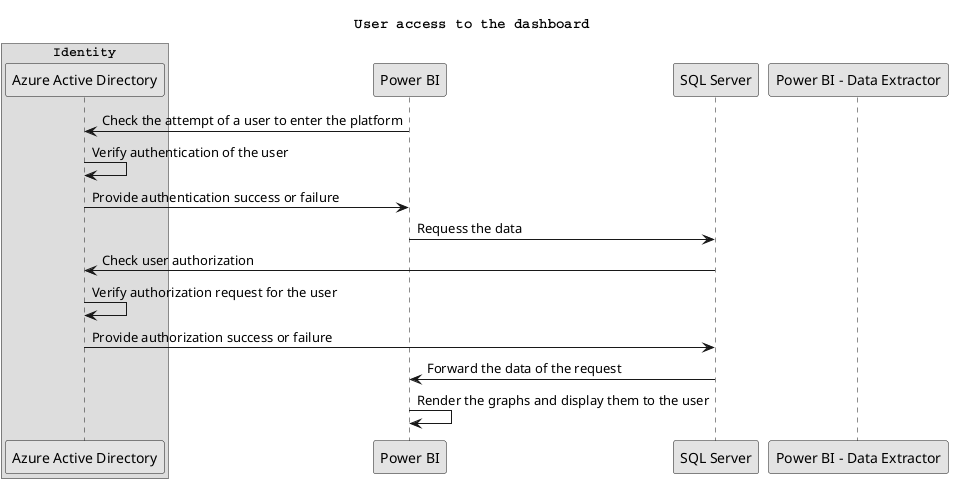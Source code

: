 @startuml
title User access to the dashboard​

box "Identity"
' participant "Authentication Service" as AUTHENTS
' participant "Authorization Service" as AUTHORS
participant "Azure Active Directory" as AAD
end box
participant "Power BI" as PBI
participant "SQL Server​" as SQLS
' participant "ASP.NET API​" as DAPI
participant "Power BI - Data Extractor​​" as PBIDE

PBI -> AAD: Check the attempt of a user to enter the platform
AAD -> AAD: Verify authentication of the user
' AUTHENTS -> AAD: Reply with authentication approval or denial 
AAD -> PBI: Provide authentication success or failure
PBI -> SQLS: Requess the data​
SQLS -> AAD: Check user authorization 
AAD -> AAD: Verify authorization request for the user
' AUTHORS -> AAD: Reply with authorization approval or denial
AAD -> SQLS: Provide authorization success or failure
SQLS -> PBI: Forward the data of the request
PBI -> PBI: Render the graphs and display them to the user

skinparam monochrome true
skinparam shadowing false
skinparam defaultFontName Courier
@enduml